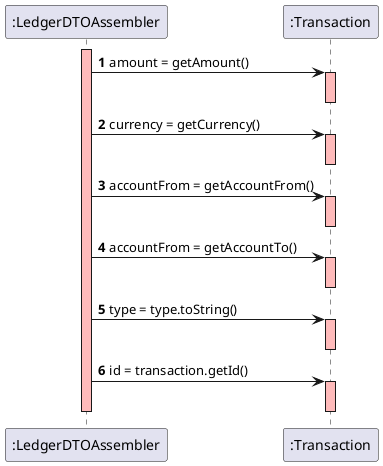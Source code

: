 @startuml

activate ":LedgerDTOAssembler" #FFBBBB

autonumber 1
":LedgerDTOAssembler"->":Transaction" : amount = getAmount()
activate ":Transaction" #FFBBBB
deactivate ":Transaction"

":LedgerDTOAssembler"->":Transaction" : currency = getCurrency()
activate ":Transaction" #FFBBBB
deactivate ":Transaction"

":LedgerDTOAssembler"->":Transaction" : accountFrom = getAccountFrom()
activate ":Transaction" #FFBBBB
deactivate ":Transaction"

":LedgerDTOAssembler"->":Transaction" : accountFrom = getAccountTo()
activate ":Transaction" #FFBBBB
deactivate ":Transaction"

":LedgerDTOAssembler"->":Transaction" : type = type.toString()
activate ":Transaction" #FFBBBB
deactivate ":Transaction"

":LedgerDTOAssembler"->":Transaction" : id = transaction.getId()
activate ":Transaction" #FFBBBB
deactivate ":Transaction"
deactivate ":LedgerDTOAssembler" #FFBBBB

@enduml
